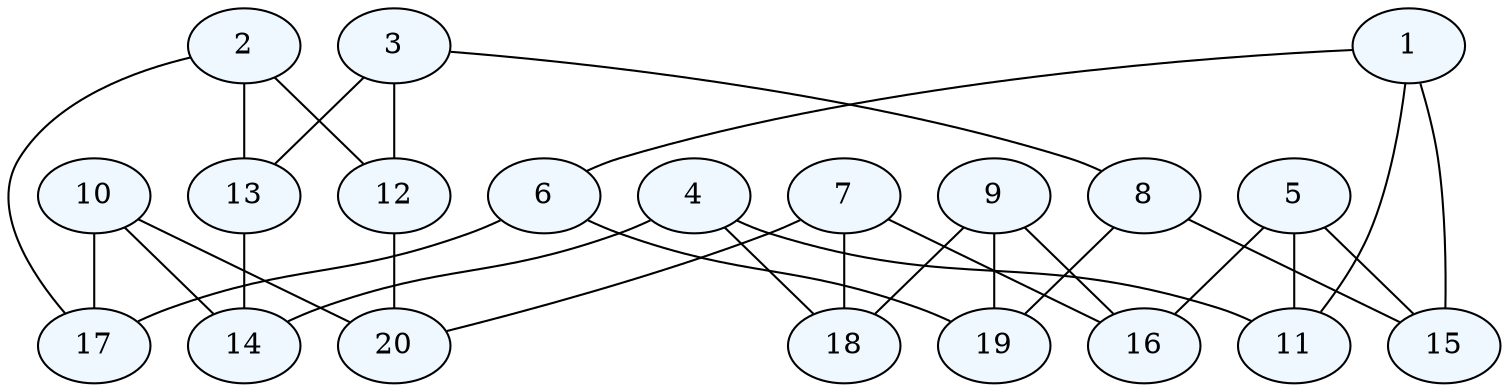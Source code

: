graph dothi
{
1 [fillcolor=aliceblue, style=filled];
2 [fillcolor=aliceblue, style=filled];
3 [fillcolor=aliceblue, style=filled];
4 [fillcolor=aliceblue, style=filled];
5 [fillcolor=aliceblue, style=filled];
6 [fillcolor=aliceblue, style=filled];
7 [fillcolor=aliceblue, style=filled];
8 [fillcolor=aliceblue, style=filled];
9 [fillcolor=aliceblue, style=filled];
10 [fillcolor=aliceblue, style=filled];
11 [fillcolor=aliceblue, style=filled];
12 [fillcolor=aliceblue, style=filled];
13 [fillcolor=aliceblue, style=filled];
14 [fillcolor=aliceblue, style=filled];
15 [fillcolor=aliceblue, style=filled];
16 [fillcolor=aliceblue, style=filled];
17 [fillcolor=aliceblue, style=filled];
18 [fillcolor=aliceblue, style=filled];
19 [fillcolor=aliceblue, style=filled];
20 [fillcolor=aliceblue, style=filled];
1 -- 6;
1 -- 11;
1 -- 15;
2 -- 12;
2 -- 13;
2 -- 17;
3 -- 8;
3 -- 12;
3 -- 13;
4 -- 11;
4 -- 14;
4 -- 18;
5 -- 11;
5 -- 15;
5 -- 16;
6 -- 17;
6 -- 19;
7 -- 16;
7 -- 18;
7 -- 20;
8 -- 15;
8 -- 19;
9 -- 16;
9 -- 18;
9 -- 19;
10 -- 14;
10 -- 17;
10 -- 20;
12 -- 20;
13 -- 14;
}

